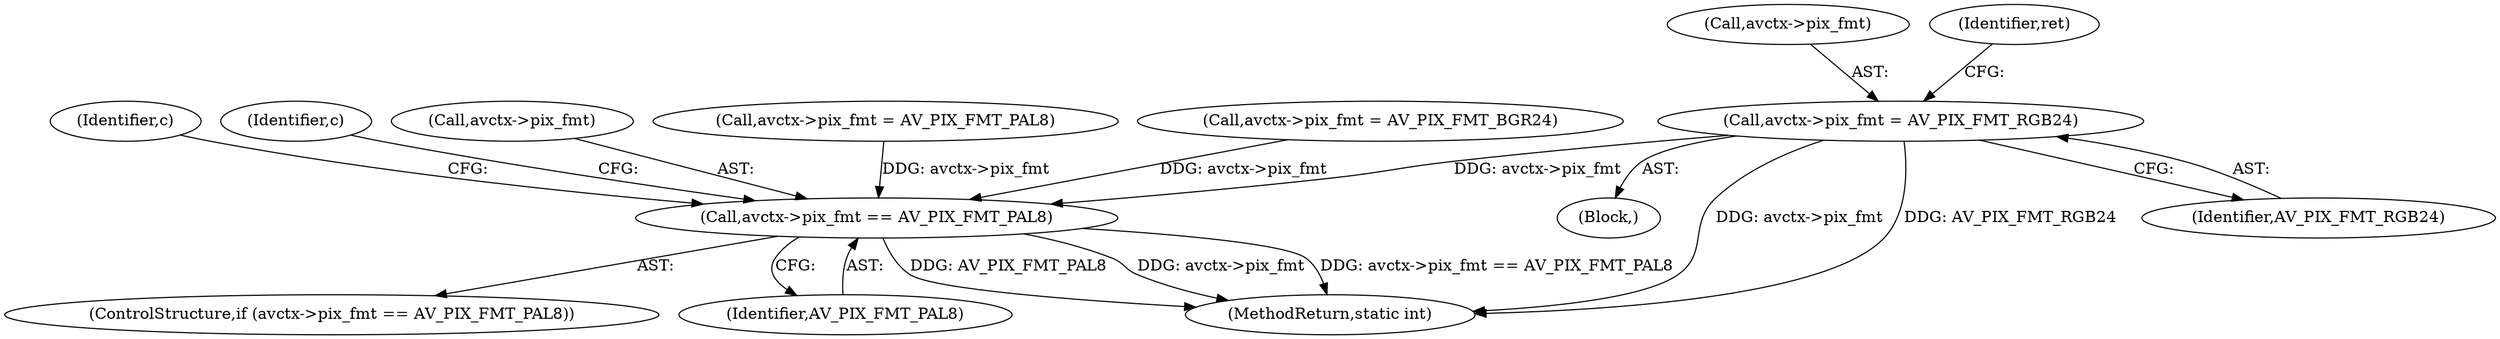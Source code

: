 digraph "0_FFmpeg_1e42736b95065c69a7481d0cf55247024f54b660@pointer" {
"1000413" [label="(Call,avctx->pix_fmt = AV_PIX_FMT_RGB24)"];
"1000488" [label="(Call,avctx->pix_fmt == AV_PIX_FMT_PAL8)"];
"1000500" [label="(Identifier,c)"];
"1000495" [label="(Identifier,c)"];
"1000508" [label="(MethodReturn,static int)"];
"1000413" [label="(Call,avctx->pix_fmt = AV_PIX_FMT_RGB24)"];
"1000487" [label="(ControlStructure,if (avctx->pix_fmt == AV_PIX_FMT_PAL8))"];
"1000488" [label="(Call,avctx->pix_fmt == AV_PIX_FMT_PAL8)"];
"1000492" [label="(Identifier,AV_PIX_FMT_PAL8)"];
"1000414" [label="(Call,avctx->pix_fmt)"];
"1000489" [label="(Call,avctx->pix_fmt)"];
"1000435" [label="(Identifier,ret)"];
"1000417" [label="(Identifier,AV_PIX_FMT_RGB24)"];
"1000412" [label="(Block,)"];
"1000349" [label="(Call,avctx->pix_fmt = AV_PIX_FMT_PAL8)"];
"1000386" [label="(Call,avctx->pix_fmt = AV_PIX_FMT_BGR24)"];
"1000413" -> "1000412"  [label="AST: "];
"1000413" -> "1000417"  [label="CFG: "];
"1000414" -> "1000413"  [label="AST: "];
"1000417" -> "1000413"  [label="AST: "];
"1000435" -> "1000413"  [label="CFG: "];
"1000413" -> "1000508"  [label="DDG: avctx->pix_fmt"];
"1000413" -> "1000508"  [label="DDG: AV_PIX_FMT_RGB24"];
"1000413" -> "1000488"  [label="DDG: avctx->pix_fmt"];
"1000488" -> "1000487"  [label="AST: "];
"1000488" -> "1000492"  [label="CFG: "];
"1000489" -> "1000488"  [label="AST: "];
"1000492" -> "1000488"  [label="AST: "];
"1000495" -> "1000488"  [label="CFG: "];
"1000500" -> "1000488"  [label="CFG: "];
"1000488" -> "1000508"  [label="DDG: avctx->pix_fmt"];
"1000488" -> "1000508"  [label="DDG: avctx->pix_fmt == AV_PIX_FMT_PAL8"];
"1000488" -> "1000508"  [label="DDG: AV_PIX_FMT_PAL8"];
"1000386" -> "1000488"  [label="DDG: avctx->pix_fmt"];
"1000349" -> "1000488"  [label="DDG: avctx->pix_fmt"];
}
